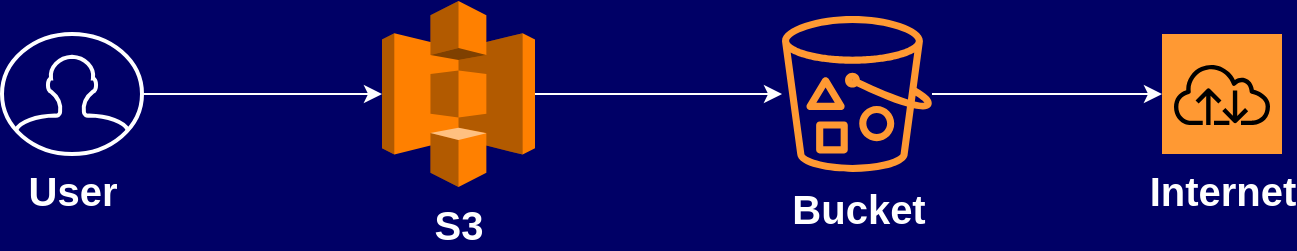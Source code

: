 <mxfile version="13.4.5" type="device"><diagram id="TiSqYRcm7vlfmMezvIZm" name="Page-1"><mxGraphModel dx="838" dy="480" grid="1" gridSize="10" guides="1" tooltips="1" connect="1" arrows="1" fold="1" page="1" pageScale="1" pageWidth="1169" pageHeight="827" background="#000066" math="0" shadow="0"><root><object label="" test="style" id="0"><mxCell/></object><mxCell id="1" parent="0"/><mxCell id="rYT6wGLEcmW_ZBEj4o0C-4" style="edgeStyle=orthogonalEdgeStyle;rounded=0;orthogonalLoop=1;jettySize=auto;html=1;fontColor=#FFFFFF;strokeColor=#FFFFFF;fontSize=20;fontStyle=1" edge="1" parent="1" source="rYT6wGLEcmW_ZBEj4o0C-1" target="rYT6wGLEcmW_ZBEj4o0C-3"><mxGeometry relative="1" as="geometry"/></mxCell><mxCell id="rYT6wGLEcmW_ZBEj4o0C-1" value="&lt;font color=&quot;#ffffff&quot; style=&quot;font-size: 20px;&quot;&gt;&lt;span style=&quot;font-size: 20px;&quot;&gt;User&lt;/span&gt;&lt;/font&gt;" style="html=1;verticalLabelPosition=bottom;align=center;labelBackgroundColor=none;verticalAlign=top;strokeWidth=2;shadow=0;dashed=0;shape=mxgraph.ios7.icons.user;fillColor=none;strokeColor=#FFFFFF;fontSize=20;fontStyle=1" vertex="1" parent="1"><mxGeometry x="130" y="210" width="70" height="60" as="geometry"/></mxCell><mxCell id="rYT6wGLEcmW_ZBEj4o0C-7" style="edgeStyle=orthogonalEdgeStyle;rounded=0;orthogonalLoop=1;jettySize=auto;html=1;strokeColor=#FFFFFF;fontColor=#FFFFFF;fontSize=20;fontStyle=1" edge="1" parent="1" source="rYT6wGLEcmW_ZBEj4o0C-3" target="rYT6wGLEcmW_ZBEj4o0C-6"><mxGeometry relative="1" as="geometry"/></mxCell><mxCell id="rYT6wGLEcmW_ZBEj4o0C-3" value="&lt;span style=&quot;font-size: 20px;&quot;&gt;&lt;font style=&quot;font-size: 20px;&quot;&gt;S3&lt;/font&gt;&lt;/span&gt;" style="outlineConnect=0;dashed=0;verticalLabelPosition=bottom;verticalAlign=top;align=center;html=1;shape=mxgraph.aws3.s3;gradientColor=none;strokeColor=#FFFFFF;fillColor=#FF8000;labelBackgroundColor=none;fontColor=#FFFFFF;fontSize=20;fontStyle=1" vertex="1" parent="1"><mxGeometry x="320" y="193.5" width="76.5" height="93" as="geometry"/></mxCell><mxCell id="rYT6wGLEcmW_ZBEj4o0C-9" style="edgeStyle=orthogonalEdgeStyle;rounded=0;orthogonalLoop=1;jettySize=auto;html=1;strokeColor=#FFFFFF;fontColor=#FFFFFF;fontSize=20;fontStyle=1" edge="1" parent="1" source="rYT6wGLEcmW_ZBEj4o0C-6" target="rYT6wGLEcmW_ZBEj4o0C-8"><mxGeometry relative="1" as="geometry"/></mxCell><mxCell id="rYT6wGLEcmW_ZBEj4o0C-6" value="&lt;font color=&quot;#ffffff&quot; style=&quot;font-size: 20px;&quot;&gt;&lt;span style=&quot;font-size: 20px;&quot;&gt;Bucket&lt;/span&gt;&lt;/font&gt;" style="outlineConnect=0;fontColor=#232F3E;gradientColor=none;strokeColor=none;dashed=0;verticalLabelPosition=bottom;verticalAlign=top;align=center;html=1;fontSize=20;fontStyle=1;aspect=fixed;pointerEvents=1;shape=mxgraph.aws4.bucket_with_objects;labelBackgroundColor=none;fillColor=#FF9933;" vertex="1" parent="1"><mxGeometry x="520" y="201" width="75" height="78" as="geometry"/></mxCell><mxCell id="rYT6wGLEcmW_ZBEj4o0C-8" value="&lt;font color=&quot;#ffffff&quot; style=&quot;font-size: 20px;&quot;&gt;&lt;span style=&quot;font-size: 20px;&quot;&gt;Internet&lt;/span&gt;&lt;/font&gt;" style="outlineConnect=0;fontColor=#232F3E;gradientColor=none;strokeColor=none;dashed=0;verticalLabelPosition=bottom;verticalAlign=top;align=center;html=1;fontSize=20;fontStyle=1;aspect=fixed;shape=mxgraph.aws4.resourceIcon;resIcon=mxgraph.aws4.internet;labelBackgroundColor=none;fillColor=#FF9933;" vertex="1" parent="1"><mxGeometry x="710" y="210" width="60" height="60" as="geometry"/></mxCell></root></mxGraphModel></diagram></mxfile>